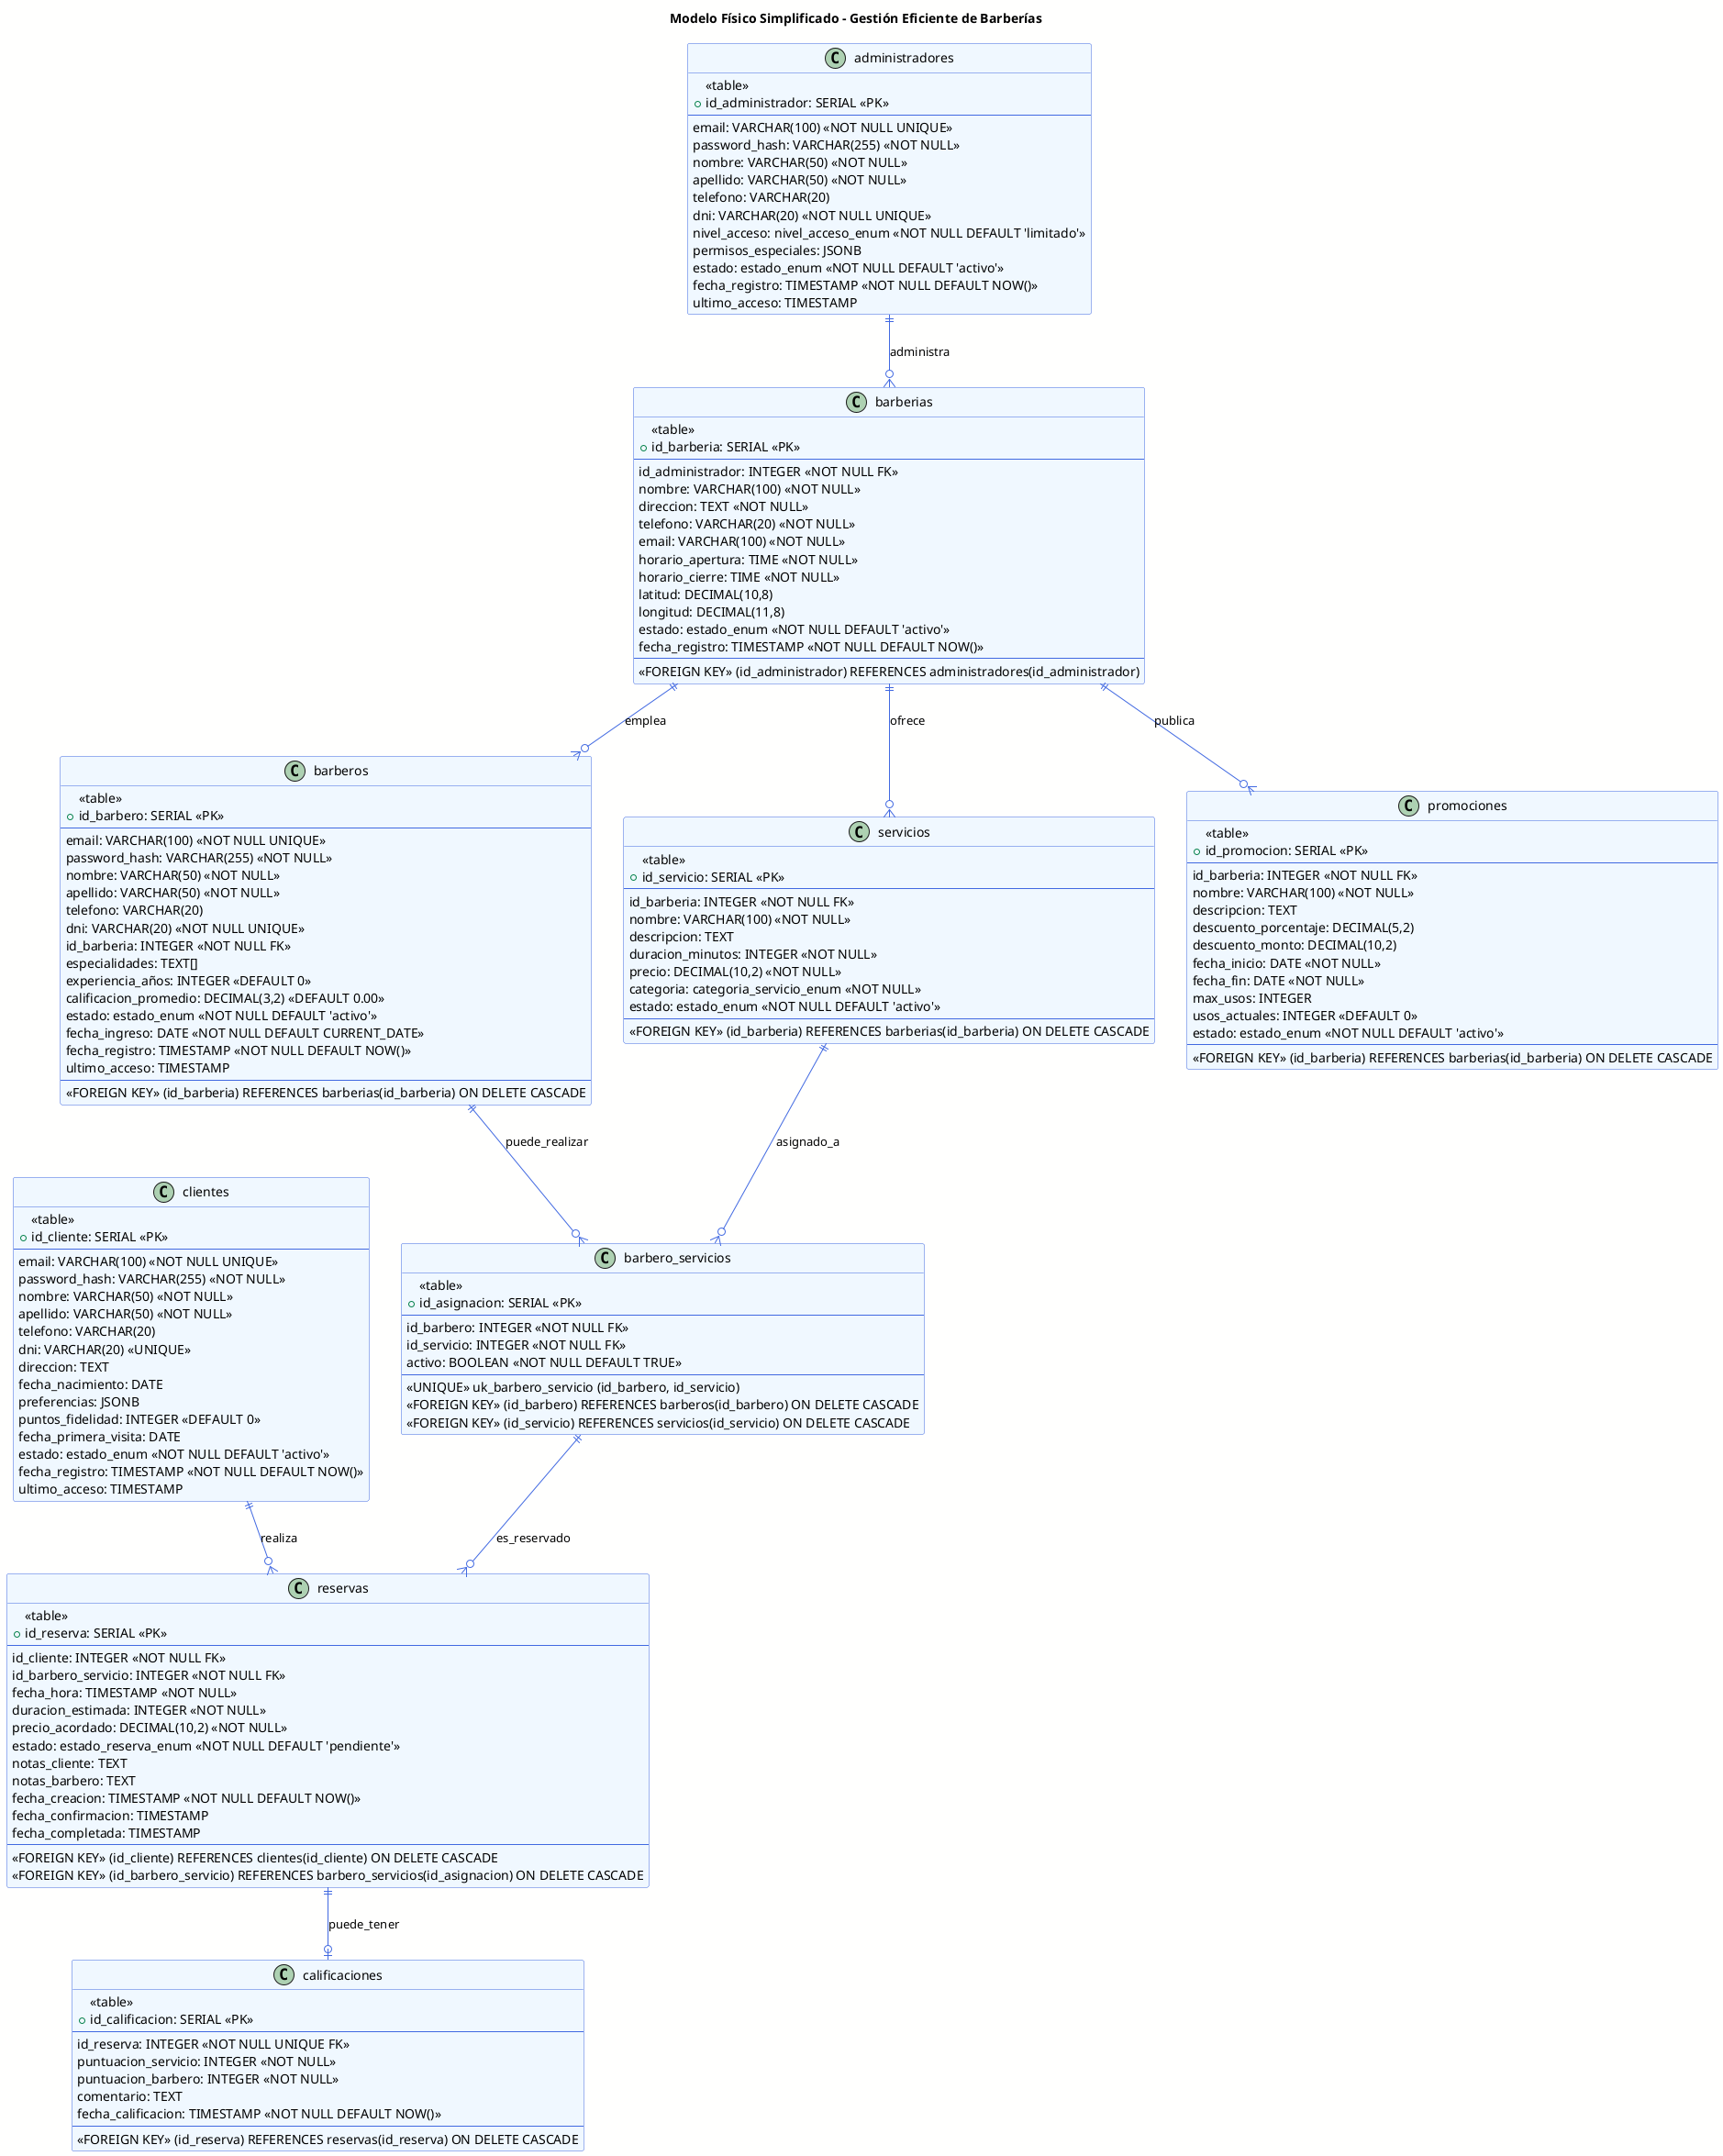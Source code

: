 @startuml modelo_fisico_simplificado
skinparam backgroundColor #FFFFFE
skinparam class {
    BackgroundColor #F0F8FF
    BorderColor #4169E1
    ArrowColor #4169E1
}

title Modelo Físico Simplificado - Gestión Eficiente de Barberías

' === ENTIDADES CORE SIMPLIFICADAS ===

class clientes {
    <<table>>
    +id_cliente: SERIAL <<PK>>
    --
    email: VARCHAR(100) <<NOT NULL UNIQUE>>
    password_hash: VARCHAR(255) <<NOT NULL>>
    nombre: VARCHAR(50) <<NOT NULL>>
    apellido: VARCHAR(50) <<NOT NULL>>
    telefono: VARCHAR(20)
    dni: VARCHAR(20) <<UNIQUE>>
    direccion: TEXT
    fecha_nacimiento: DATE
    preferencias: JSONB
    puntos_fidelidad: INTEGER <<DEFAULT 0>>
    fecha_primera_visita: DATE
    estado: estado_enum <<NOT NULL DEFAULT 'activo'>>
    fecha_registro: TIMESTAMP <<NOT NULL DEFAULT NOW()>>
    ultimo_acceso: TIMESTAMP
}

class administradores {
    <<table>>
    +id_administrador: SERIAL <<PK>>
    --
    email: VARCHAR(100) <<NOT NULL UNIQUE>>
    password_hash: VARCHAR(255) <<NOT NULL>>
    nombre: VARCHAR(50) <<NOT NULL>>
    apellido: VARCHAR(50) <<NOT NULL>>
    telefono: VARCHAR(20)
    dni: VARCHAR(20) <<NOT NULL UNIQUE>>
    nivel_acceso: nivel_acceso_enum <<NOT NULL DEFAULT 'limitado'>>
    permisos_especiales: JSONB
    estado: estado_enum <<NOT NULL DEFAULT 'activo'>>
    fecha_registro: TIMESTAMP <<NOT NULL DEFAULT NOW()>>
    ultimo_acceso: TIMESTAMP
}

class barberias {
    <<table>>
    +id_barberia: SERIAL <<PK>>
    --
    id_administrador: INTEGER <<NOT NULL FK>>
    nombre: VARCHAR(100) <<NOT NULL>>
    direccion: TEXT <<NOT NULL>>
    telefono: VARCHAR(20) <<NOT NULL>>
    email: VARCHAR(100) <<NOT NULL>>
    horario_apertura: TIME <<NOT NULL>>
    horario_cierre: TIME <<NOT NULL>>
    latitud: DECIMAL(10,8)
    longitud: DECIMAL(11,8)
    estado: estado_enum <<NOT NULL DEFAULT 'activo'>>
    fecha_registro: TIMESTAMP <<NOT NULL DEFAULT NOW()>>
    --
    <<FOREIGN KEY>> (id_administrador) REFERENCES administradores(id_administrador)
}

class barberos {
    <<table>>
    +id_barbero: SERIAL <<PK>>
    --
    email: VARCHAR(100) <<NOT NULL UNIQUE>>
    password_hash: VARCHAR(255) <<NOT NULL>>
    nombre: VARCHAR(50) <<NOT NULL>>
    apellido: VARCHAR(50) <<NOT NULL>>
    telefono: VARCHAR(20)
    dni: VARCHAR(20) <<NOT NULL UNIQUE>>
    id_barberia: INTEGER <<NOT NULL FK>>
    especialidades: TEXT[]
    experiencia_años: INTEGER <<DEFAULT 0>>
    calificacion_promedio: DECIMAL(3,2) <<DEFAULT 0.00>>
    estado: estado_enum <<NOT NULL DEFAULT 'activo'>>
    fecha_ingreso: DATE <<NOT NULL DEFAULT CURRENT_DATE>>
    fecha_registro: TIMESTAMP <<NOT NULL DEFAULT NOW()>>
    ultimo_acceso: TIMESTAMP
    --
    <<FOREIGN KEY>> (id_barberia) REFERENCES barberias(id_barberia) ON DELETE CASCADE
}

class servicios {
    <<table>>
    +id_servicio: SERIAL <<PK>>
    --
    id_barberia: INTEGER <<NOT NULL FK>>
    nombre: VARCHAR(100) <<NOT NULL>>
    descripcion: TEXT
    duracion_minutos: INTEGER <<NOT NULL>>
    precio: DECIMAL(10,2) <<NOT NULL>>
    categoria: categoria_servicio_enum <<NOT NULL>>
    estado: estado_enum <<NOT NULL DEFAULT 'activo'>>
    --
    <<FOREIGN KEY>> (id_barberia) REFERENCES barberias(id_barberia) ON DELETE CASCADE
}

class barbero_servicios {
    <<table>>
    +id_asignacion: SERIAL <<PK>>
    --
    id_barbero: INTEGER <<NOT NULL FK>>
    id_servicio: INTEGER <<NOT NULL FK>>
    activo: BOOLEAN <<NOT NULL DEFAULT TRUE>>
    --
    <<UNIQUE>> uk_barbero_servicio (id_barbero, id_servicio)
    <<FOREIGN KEY>> (id_barbero) REFERENCES barberos(id_barbero) ON DELETE CASCADE
    <<FOREIGN KEY>> (id_servicio) REFERENCES servicios(id_servicio) ON DELETE CASCADE
}

class reservas {
    <<table>>
    +id_reserva: SERIAL <<PK>>
    --
    id_cliente: INTEGER <<NOT NULL FK>>
    id_barbero_servicio: INTEGER <<NOT NULL FK>>
    fecha_hora: TIMESTAMP <<NOT NULL>>
    duracion_estimada: INTEGER <<NOT NULL>>
    precio_acordado: DECIMAL(10,2) <<NOT NULL>>
    estado: estado_reserva_enum <<NOT NULL DEFAULT 'pendiente'>>
    notas_cliente: TEXT
    notas_barbero: TEXT
    fecha_creacion: TIMESTAMP <<NOT NULL DEFAULT NOW()>>
    fecha_confirmacion: TIMESTAMP
    fecha_completada: TIMESTAMP
    --
    <<FOREIGN KEY>> (id_cliente) REFERENCES clientes(id_cliente) ON DELETE CASCADE
    <<FOREIGN KEY>> (id_barbero_servicio) REFERENCES barbero_servicios(id_asignacion) ON DELETE CASCADE
}

class promociones {
    <<table>>
    +id_promocion: SERIAL <<PK>>
    --
    id_barberia: INTEGER <<NOT NULL FK>>
    nombre: VARCHAR(100) <<NOT NULL>>
    descripcion: TEXT
    descuento_porcentaje: DECIMAL(5,2)
    descuento_monto: DECIMAL(10,2)
    fecha_inicio: DATE <<NOT NULL>>
    fecha_fin: DATE <<NOT NULL>>
    max_usos: INTEGER
    usos_actuales: INTEGER <<DEFAULT 0>>
    estado: estado_enum <<NOT NULL DEFAULT 'activo'>>
    --
    <<FOREIGN KEY>> (id_barberia) REFERENCES barberias(id_barberia) ON DELETE CASCADE
}

class calificaciones {
    <<table>>
    +id_calificacion: SERIAL <<PK>>
    --
    id_reserva: INTEGER <<NOT NULL UNIQUE FK>>
    puntuacion_servicio: INTEGER <<NOT NULL>>
    puntuacion_barbero: INTEGER <<NOT NULL>>
    comentario: TEXT
    fecha_calificacion: TIMESTAMP <<NOT NULL DEFAULT NOW()>>
    --
    <<FOREIGN KEY>> (id_reserva) REFERENCES reservas(id_reserva) ON DELETE CASCADE
}

' === RELACIONES SIMPLIFICADAS ===
administradores ||--o{ barberias : "administra"
barberias ||--o{ barberos : "emplea"
barberias ||--o{ servicios : "ofrece"
barberias ||--o{ promociones : "publica"

barberos ||--o{ barbero_servicios : "puede_realizar"
servicios ||--o{ barbero_servicios : "asignado_a"

clientes ||--o{ reservas : "realiza"
barbero_servicios ||--o{ reservas : "es_reservado"

reservas ||--o| calificaciones : "puede_tener"

@enduml
